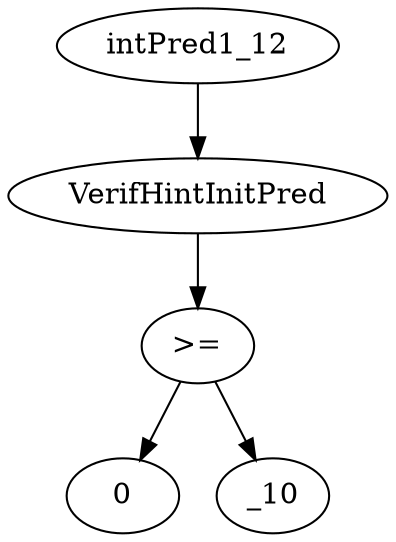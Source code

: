 digraph dag {
0 [label="intPred1_12"];
1 [label="VerifHintInitPred"];
2 [label=">="];
3 [label="0"];
4 [label="_10"];
"0" -> "1"[label=""]
"1" -> "2"[label=""]
"2" -> "4"[label=""]
"2" -> "3"[label=""]
}
